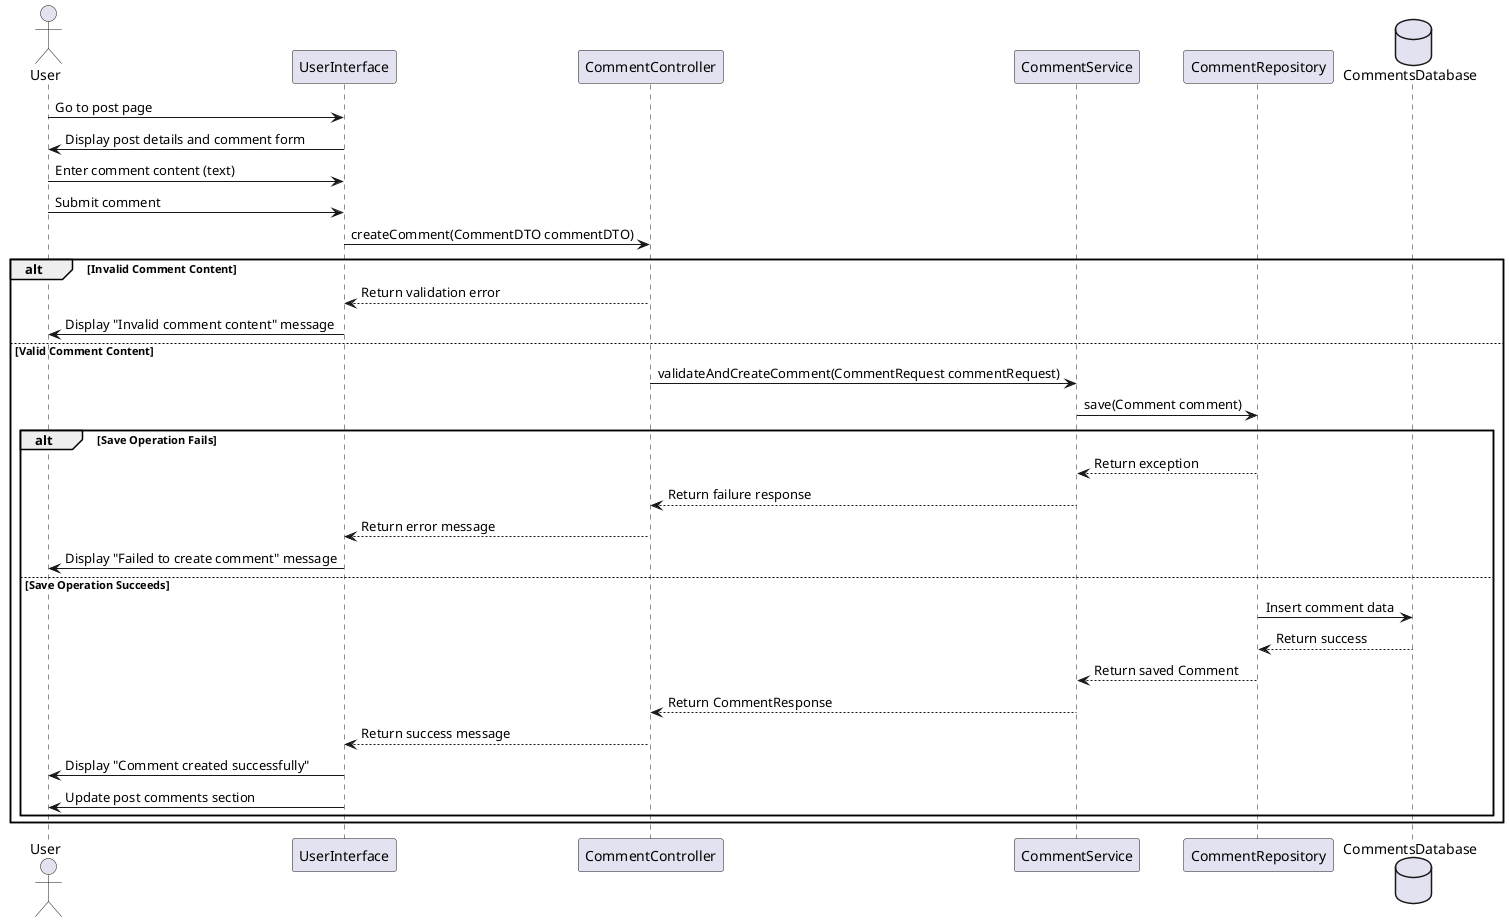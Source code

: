 @startuml
actor User
participant "UserInterface" as UI
participant "CommentController" as CommentController
participant "CommentService" as CommentService
participant "CommentRepository" as CommentRepo
database "CommentsDatabase" as CommentsDB

User -> UI: Go to post page
UI -> User: Display post details and comment form
User -> UI: Enter comment content (text)
User -> UI: Submit comment
UI -> CommentController: createComment(CommentDTO commentDTO)

alt Invalid Comment Content
    CommentController --> UI: Return validation error
    UI -> User: Display "Invalid comment content" message
else Valid Comment Content
    CommentController -> CommentService: validateAndCreateComment(CommentRequest commentRequest)
    CommentService -> CommentRepo: save(Comment comment)

    alt Save Operation Fails
        CommentRepo --> CommentService: Return exception
        CommentService --> CommentController: Return failure response
        CommentController --> UI: Return error message
        UI -> User: Display "Failed to create comment" message
    else Save Operation Succeeds
        CommentRepo -> CommentsDB: Insert comment data
        CommentsDB --> CommentRepo: Return success
        CommentRepo --> CommentService: Return saved Comment
        CommentService --> CommentController: Return CommentResponse
        CommentController --> UI: Return success message
        UI -> User: Display "Comment created successfully"
        UI -> User: Update post comments section
    end
end
@enduml
